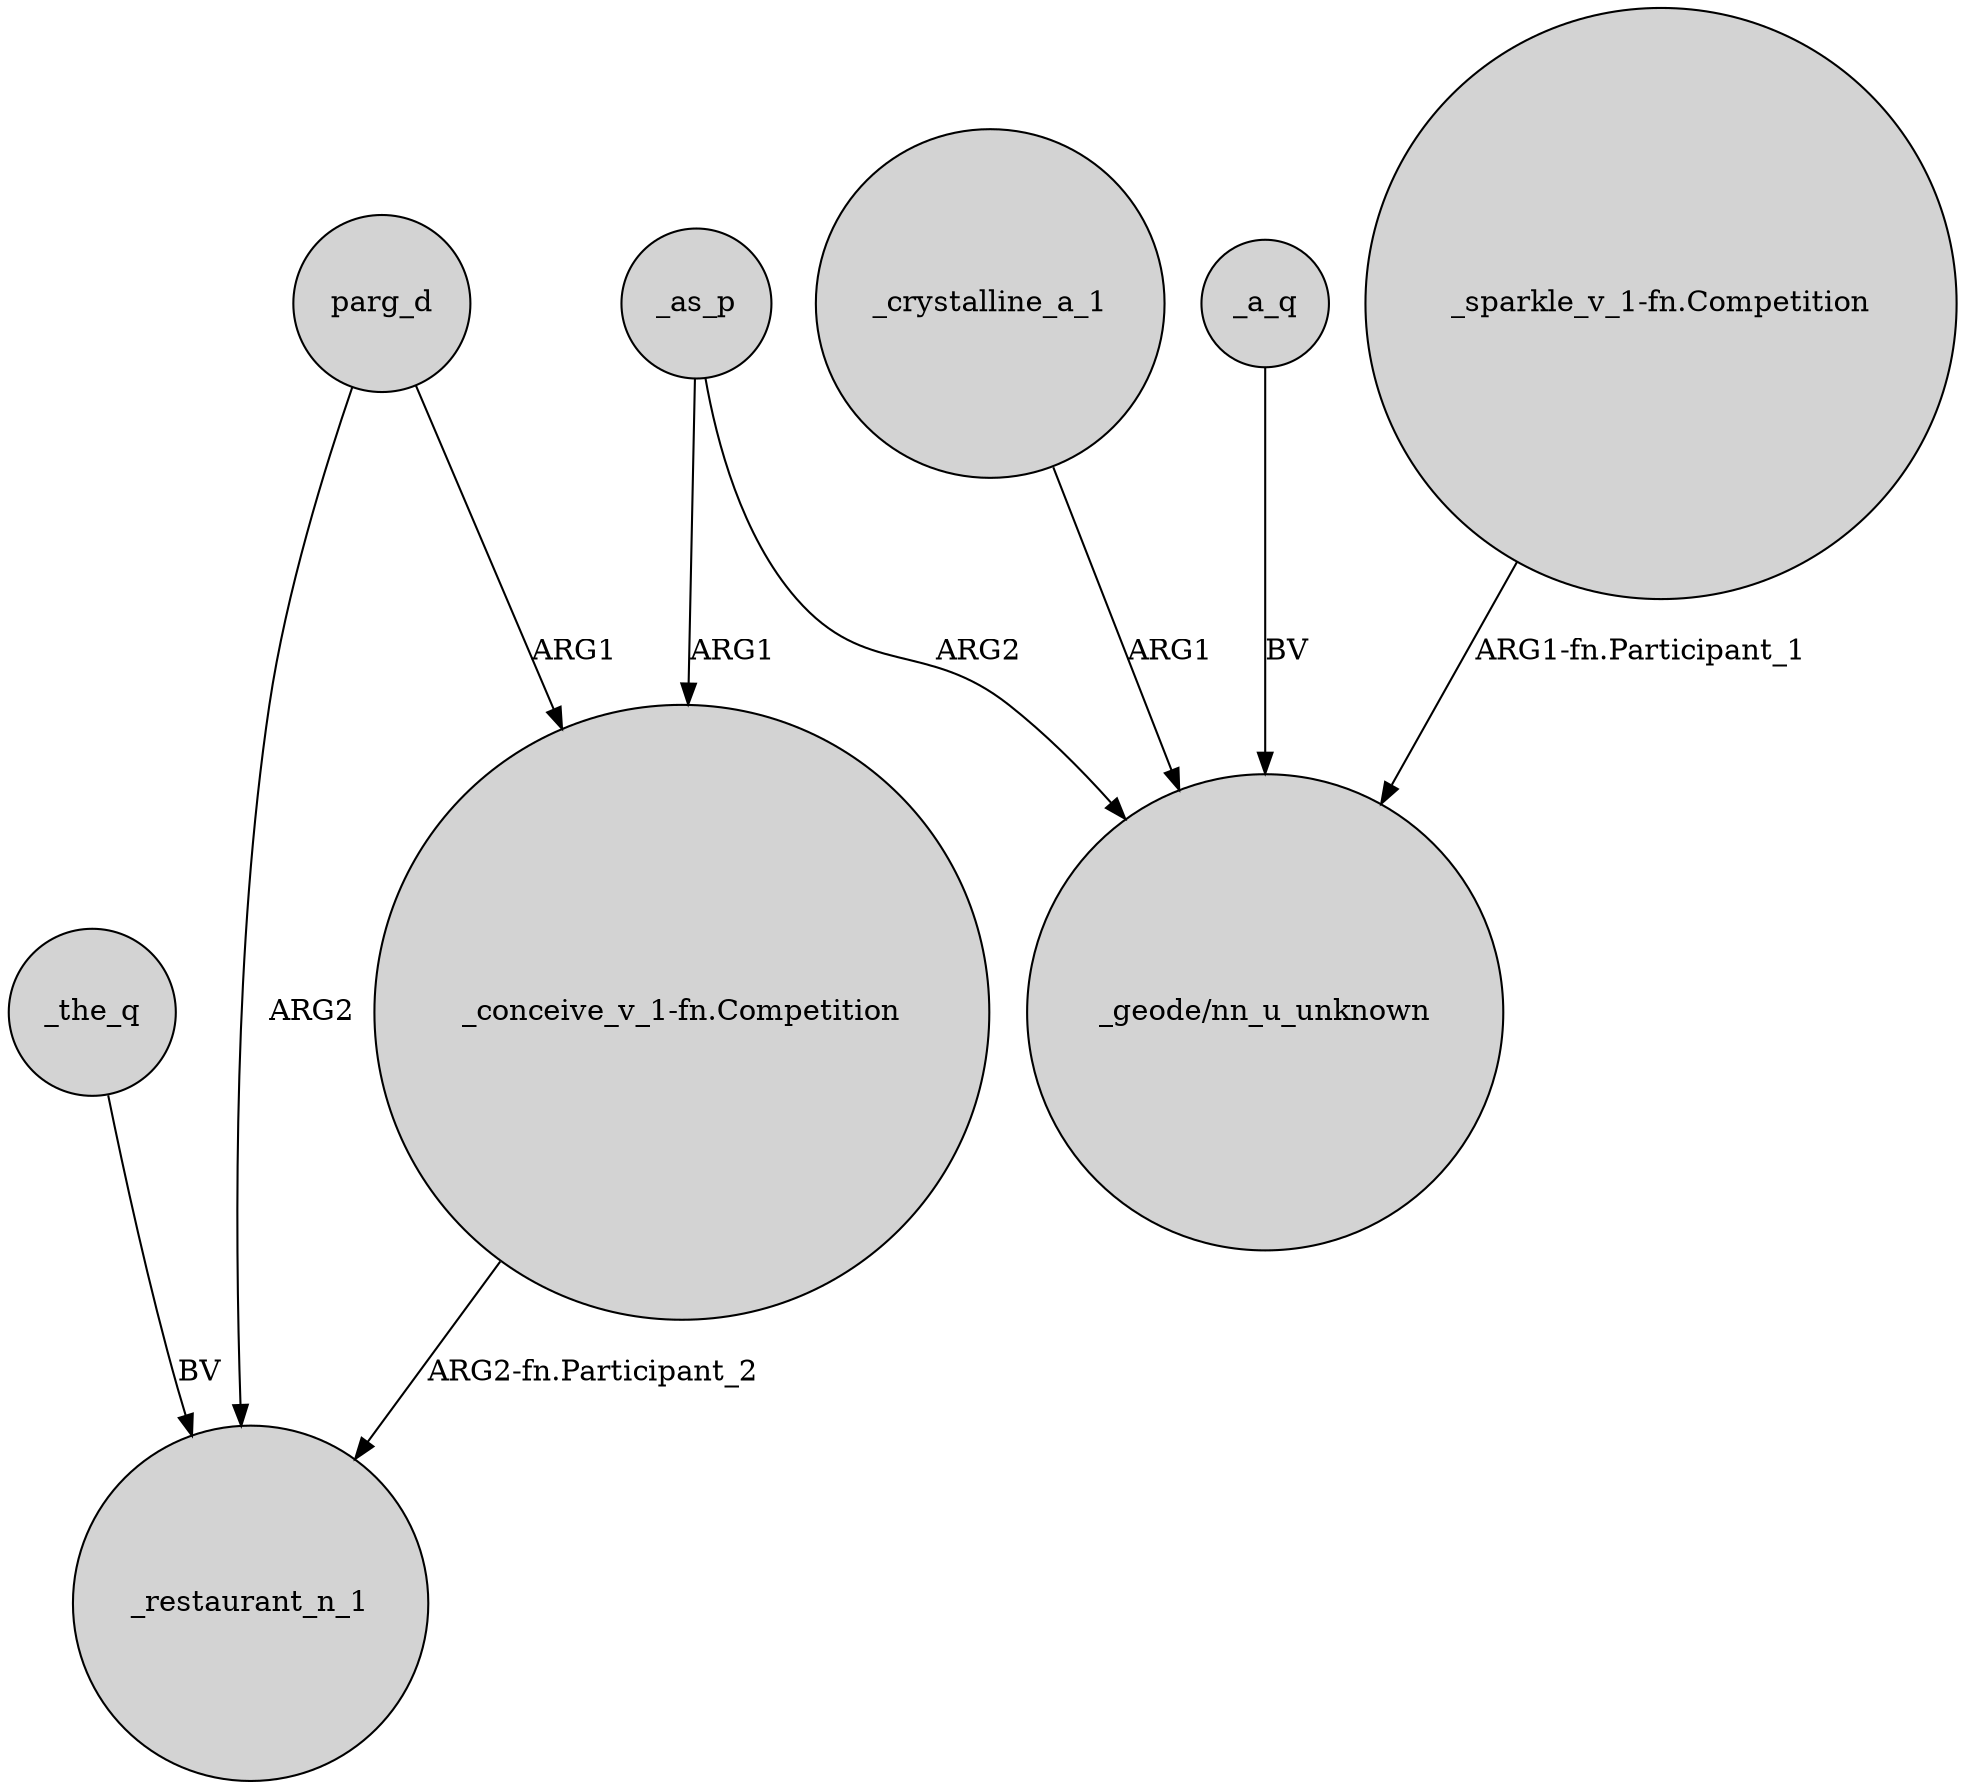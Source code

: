 digraph {
	node [shape=circle style=filled]
	"_conceive_v_1-fn.Competition" -> _restaurant_n_1 [label="ARG2-fn.Participant_2"]
	_crystalline_a_1 -> "_geode/nn_u_unknown" [label=ARG1]
	_the_q -> _restaurant_n_1 [label=BV]
	_a_q -> "_geode/nn_u_unknown" [label=BV]
	"_sparkle_v_1-fn.Competition" -> "_geode/nn_u_unknown" [label="ARG1-fn.Participant_1"]
	parg_d -> "_conceive_v_1-fn.Competition" [label=ARG1]
	parg_d -> _restaurant_n_1 [label=ARG2]
	_as_p -> "_conceive_v_1-fn.Competition" [label=ARG1]
	_as_p -> "_geode/nn_u_unknown" [label=ARG2]
}
